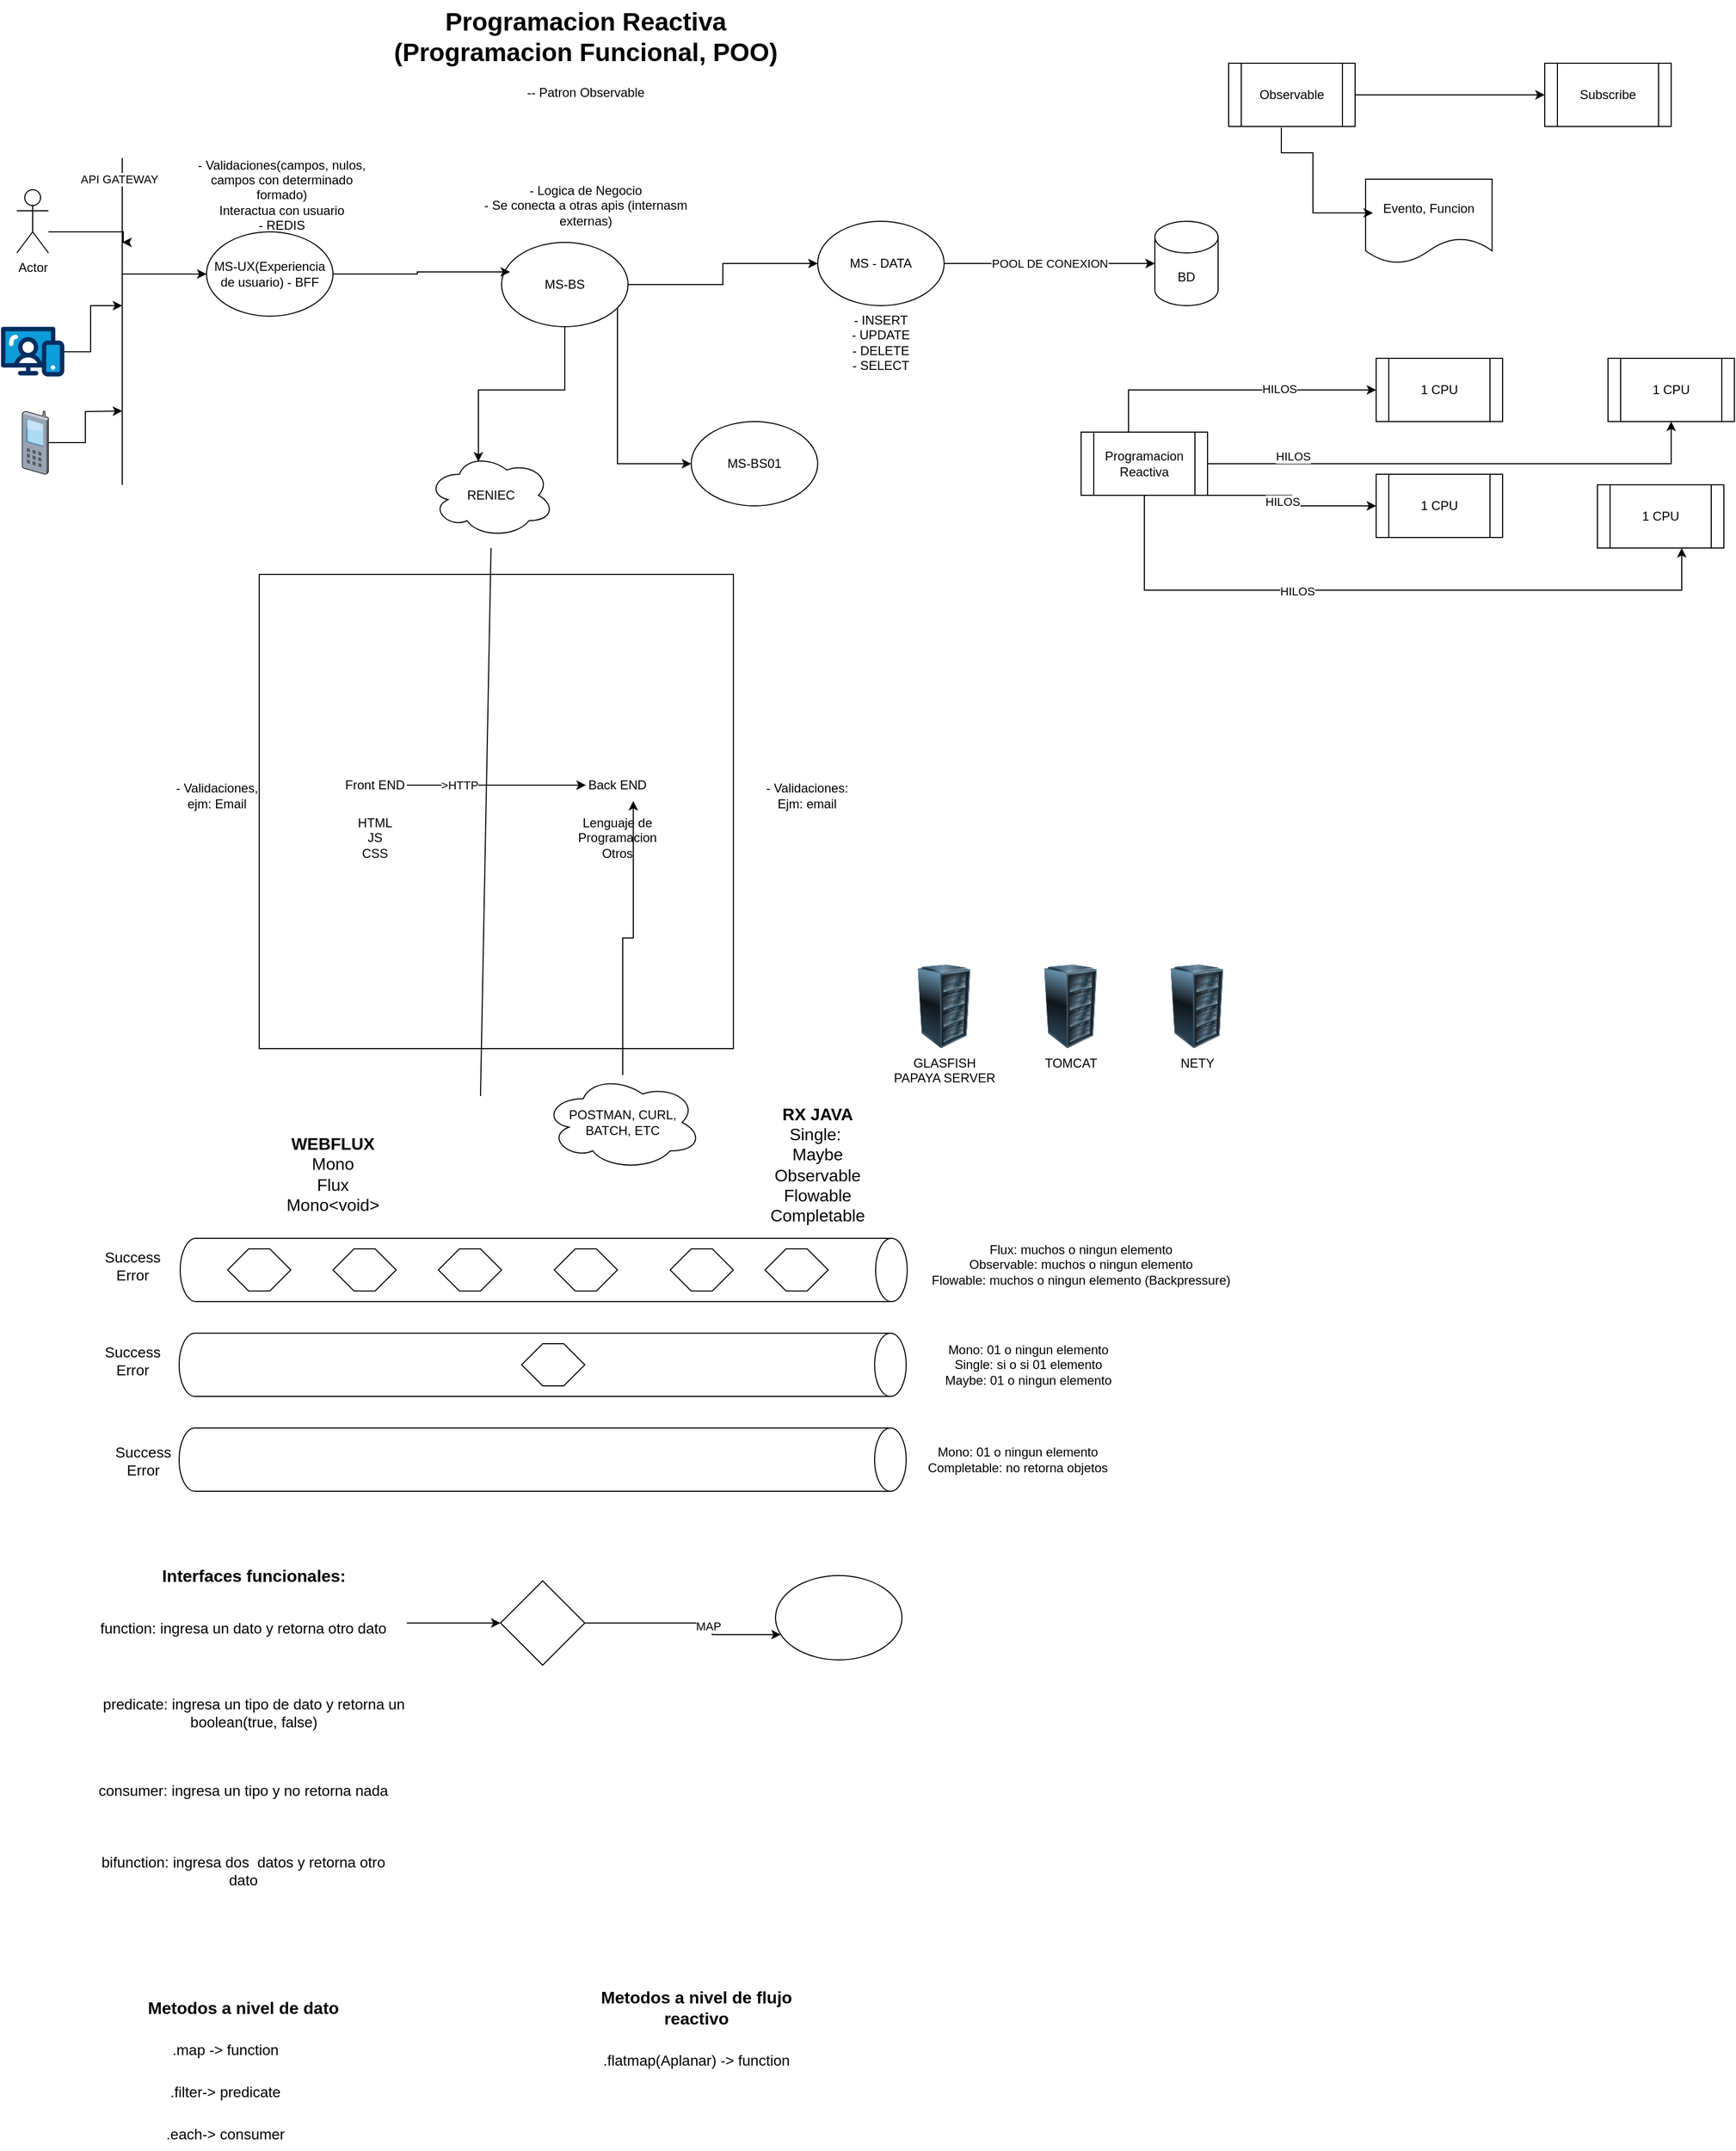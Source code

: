 <mxfile version="25.0.3">
  <diagram name="Page-1" id="UAQlWei-Vu7e-9kTJinZ">
    <mxGraphModel dx="2261" dy="746" grid="1" gridSize="10" guides="1" tooltips="1" connect="1" arrows="1" fold="1" page="1" pageScale="1" pageWidth="827" pageHeight="1169" math="0" shadow="0">
      <root>
        <mxCell id="0" />
        <mxCell id="1" parent="0" />
        <mxCell id="x2Sl6UgxfS_6ymDInuGc-1" value="MS-UX(Experiencia de usuario) - BFF" style="ellipse;whiteSpace=wrap;html=1;" vertex="1" parent="1">
          <mxGeometry x="110" y="260" width="120" height="80" as="geometry" />
        </mxCell>
        <mxCell id="x2Sl6UgxfS_6ymDInuGc-12" style="edgeStyle=orthogonalEdgeStyle;rounded=0;orthogonalLoop=1;jettySize=auto;html=1;entryX=0;entryY=0.5;entryDx=0;entryDy=0;" edge="1" parent="1" source="x2Sl6UgxfS_6ymDInuGc-2" target="x2Sl6UgxfS_6ymDInuGc-3">
          <mxGeometry relative="1" as="geometry" />
        </mxCell>
        <mxCell id="x2Sl6UgxfS_6ymDInuGc-22" style="edgeStyle=orthogonalEdgeStyle;rounded=0;orthogonalLoop=1;jettySize=auto;html=1;" edge="1" parent="1" source="x2Sl6UgxfS_6ymDInuGc-2" target="x2Sl6UgxfS_6ymDInuGc-21">
          <mxGeometry relative="1" as="geometry">
            <Array as="points">
              <mxPoint x="500" y="480" />
            </Array>
          </mxGeometry>
        </mxCell>
        <mxCell id="x2Sl6UgxfS_6ymDInuGc-2" value="MS-BS" style="ellipse;whiteSpace=wrap;html=1;" vertex="1" parent="1">
          <mxGeometry x="390" y="270" width="120" height="80" as="geometry" />
        </mxCell>
        <mxCell id="x2Sl6UgxfS_6ymDInuGc-3" value="MS - DATA" style="ellipse;whiteSpace=wrap;html=1;" vertex="1" parent="1">
          <mxGeometry x="690" y="250" width="120" height="80" as="geometry" />
        </mxCell>
        <mxCell id="x2Sl6UgxfS_6ymDInuGc-5" style="edgeStyle=orthogonalEdgeStyle;rounded=0;orthogonalLoop=1;jettySize=auto;html=1;" edge="1" parent="1" source="x2Sl6UgxfS_6ymDInuGc-4">
          <mxGeometry relative="1" as="geometry">
            <mxPoint x="30" y="270" as="targetPoint" />
            <Array as="points">
              <mxPoint x="31" y="260" />
            </Array>
          </mxGeometry>
        </mxCell>
        <mxCell id="x2Sl6UgxfS_6ymDInuGc-4" value="Actor" style="shape=umlActor;verticalLabelPosition=bottom;verticalAlign=top;html=1;outlineConnect=0;" vertex="1" parent="1">
          <mxGeometry x="-70" y="220" width="30" height="60" as="geometry" />
        </mxCell>
        <mxCell id="x2Sl6UgxfS_6ymDInuGc-7" style="edgeStyle=orthogonalEdgeStyle;rounded=0;orthogonalLoop=1;jettySize=auto;html=1;" edge="1" parent="1" source="x2Sl6UgxfS_6ymDInuGc-6">
          <mxGeometry relative="1" as="geometry">
            <mxPoint x="30" y="330" as="targetPoint" />
            <Array as="points">
              <mxPoint y="374" />
              <mxPoint y="330" />
            </Array>
          </mxGeometry>
        </mxCell>
        <mxCell id="x2Sl6UgxfS_6ymDInuGc-6" value="" style="verticalLabelPosition=bottom;aspect=fixed;html=1;shape=mxgraph.salesforce.web;" vertex="1" parent="1">
          <mxGeometry x="-85" y="350" width="60" height="47.4" as="geometry" />
        </mxCell>
        <mxCell id="x2Sl6UgxfS_6ymDInuGc-9" style="edgeStyle=orthogonalEdgeStyle;rounded=0;orthogonalLoop=1;jettySize=auto;html=1;" edge="1" parent="1" source="x2Sl6UgxfS_6ymDInuGc-8">
          <mxGeometry relative="1" as="geometry">
            <mxPoint x="30" y="430" as="targetPoint" />
          </mxGeometry>
        </mxCell>
        <mxCell id="x2Sl6UgxfS_6ymDInuGc-8" value="" style="verticalLabelPosition=bottom;sketch=0;aspect=fixed;html=1;verticalAlign=top;strokeColor=none;align=center;outlineConnect=0;shape=mxgraph.citrix.cell_phone;" vertex="1" parent="1">
          <mxGeometry x="-65" y="430" width="25" height="60" as="geometry" />
        </mxCell>
        <mxCell id="x2Sl6UgxfS_6ymDInuGc-10" value="BD" style="shape=cylinder3;whiteSpace=wrap;html=1;boundedLbl=1;backgroundOutline=1;size=15;" vertex="1" parent="1">
          <mxGeometry x="1010" y="250" width="60" height="80" as="geometry" />
        </mxCell>
        <mxCell id="x2Sl6UgxfS_6ymDInuGc-11" style="edgeStyle=orthogonalEdgeStyle;rounded=0;orthogonalLoop=1;jettySize=auto;html=1;entryX=0.067;entryY=0.35;entryDx=0;entryDy=0;entryPerimeter=0;" edge="1" parent="1" source="x2Sl6UgxfS_6ymDInuGc-1" target="x2Sl6UgxfS_6ymDInuGc-2">
          <mxGeometry relative="1" as="geometry" />
        </mxCell>
        <mxCell id="x2Sl6UgxfS_6ymDInuGc-13" style="edgeStyle=orthogonalEdgeStyle;rounded=0;orthogonalLoop=1;jettySize=auto;html=1;entryX=0;entryY=0.5;entryDx=0;entryDy=0;entryPerimeter=0;" edge="1" parent="1" source="x2Sl6UgxfS_6ymDInuGc-3" target="x2Sl6UgxfS_6ymDInuGc-10">
          <mxGeometry relative="1" as="geometry" />
        </mxCell>
        <mxCell id="x2Sl6UgxfS_6ymDInuGc-57" value="POOL DE CONEXION" style="edgeLabel;html=1;align=center;verticalAlign=middle;resizable=0;points=[];" vertex="1" connectable="0" parent="x2Sl6UgxfS_6ymDInuGc-13">
          <mxGeometry x="-0.329" y="-2" relative="1" as="geometry">
            <mxPoint x="33" y="-2" as="offset" />
          </mxGeometry>
        </mxCell>
        <mxCell id="x2Sl6UgxfS_6ymDInuGc-14" value="- Validaciones(campos, nulos, campos con determinado formado)&lt;div&gt;Interactua con usuario&lt;/div&gt;&lt;div&gt;- REDIS&lt;/div&gt;" style="text;html=1;align=center;verticalAlign=middle;whiteSpace=wrap;rounded=0;" vertex="1" parent="1">
          <mxGeometry x="90" y="210" width="182.5" height="30" as="geometry" />
        </mxCell>
        <mxCell id="x2Sl6UgxfS_6ymDInuGc-15" value="" style="endArrow=none;html=1;rounded=0;" edge="1" parent="1">
          <mxGeometry width="50" height="50" relative="1" as="geometry">
            <mxPoint x="30" y="500" as="sourcePoint" />
            <mxPoint x="30" y="190" as="targetPoint" />
          </mxGeometry>
        </mxCell>
        <mxCell id="x2Sl6UgxfS_6ymDInuGc-16" value="API GATEWAY" style="edgeLabel;html=1;align=center;verticalAlign=middle;resizable=0;points=[];" vertex="1" connectable="0" parent="x2Sl6UgxfS_6ymDInuGc-15">
          <mxGeometry x="0.871" y="3" relative="1" as="geometry">
            <mxPoint as="offset" />
          </mxGeometry>
        </mxCell>
        <mxCell id="x2Sl6UgxfS_6ymDInuGc-17" value="" style="endArrow=classic;html=1;rounded=0;entryX=0;entryY=0.5;entryDx=0;entryDy=0;" edge="1" parent="1" target="x2Sl6UgxfS_6ymDInuGc-1">
          <mxGeometry width="50" height="50" relative="1" as="geometry">
            <mxPoint x="30" y="300" as="sourcePoint" />
            <mxPoint x="430" y="360" as="targetPoint" />
          </mxGeometry>
        </mxCell>
        <mxCell id="x2Sl6UgxfS_6ymDInuGc-18" value="- INSERT&lt;div&gt;- UPDATE&lt;/div&gt;&lt;div&gt;- DELETE&lt;/div&gt;&lt;div&gt;- SELECT&lt;/div&gt;" style="text;html=1;align=center;verticalAlign=middle;whiteSpace=wrap;rounded=0;" vertex="1" parent="1">
          <mxGeometry x="650" y="350" width="200" height="30" as="geometry" />
        </mxCell>
        <mxCell id="x2Sl6UgxfS_6ymDInuGc-19" value="RENIEC" style="ellipse;shape=cloud;whiteSpace=wrap;html=1;" vertex="1" parent="1">
          <mxGeometry x="320" y="470" width="120" height="80" as="geometry" />
        </mxCell>
        <mxCell id="x2Sl6UgxfS_6ymDInuGc-20" style="edgeStyle=orthogonalEdgeStyle;rounded=0;orthogonalLoop=1;jettySize=auto;html=1;entryX=0.4;entryY=0.1;entryDx=0;entryDy=0;entryPerimeter=0;" edge="1" parent="1" source="x2Sl6UgxfS_6ymDInuGc-2" target="x2Sl6UgxfS_6ymDInuGc-19">
          <mxGeometry relative="1" as="geometry" />
        </mxCell>
        <mxCell id="x2Sl6UgxfS_6ymDInuGc-21" value="MS-BS01" style="ellipse;whiteSpace=wrap;html=1;" vertex="1" parent="1">
          <mxGeometry x="570" y="440" width="120" height="80" as="geometry" />
        </mxCell>
        <mxCell id="x2Sl6UgxfS_6ymDInuGc-23" value="- Logica de Negocio&lt;div&gt;- Se conecta a otras apis (internasm externas)&lt;/div&gt;" style="text;html=1;align=center;verticalAlign=middle;whiteSpace=wrap;rounded=0;" vertex="1" parent="1">
          <mxGeometry x="370" y="220" width="200" height="30" as="geometry" />
        </mxCell>
        <mxCell id="x2Sl6UgxfS_6ymDInuGc-24" value="" style="whiteSpace=wrap;html=1;aspect=fixed;" vertex="1" parent="1">
          <mxGeometry x="160" y="585" width="450" height="450" as="geometry" />
        </mxCell>
        <mxCell id="x2Sl6UgxfS_6ymDInuGc-26" value="" style="endArrow=none;html=1;rounded=0;" edge="1" parent="1">
          <mxGeometry width="50" height="50" relative="1" as="geometry">
            <mxPoint x="370" y="1080" as="sourcePoint" />
            <mxPoint x="380" y="560" as="targetPoint" />
          </mxGeometry>
        </mxCell>
        <mxCell id="x2Sl6UgxfS_6ymDInuGc-27" value="Back END" style="text;html=1;align=center;verticalAlign=middle;whiteSpace=wrap;rounded=0;" vertex="1" parent="1">
          <mxGeometry x="470" y="770" width="60" height="30" as="geometry" />
        </mxCell>
        <mxCell id="x2Sl6UgxfS_6ymDInuGc-33" style="edgeStyle=orthogonalEdgeStyle;rounded=0;orthogonalLoop=1;jettySize=auto;html=1;" edge="1" parent="1" source="x2Sl6UgxfS_6ymDInuGc-28" target="x2Sl6UgxfS_6ymDInuGc-27">
          <mxGeometry relative="1" as="geometry" />
        </mxCell>
        <mxCell id="x2Sl6UgxfS_6ymDInuGc-34" value="&amp;gt;HTTP" style="edgeLabel;html=1;align=center;verticalAlign=middle;resizable=0;points=[];" vertex="1" connectable="0" parent="x2Sl6UgxfS_6ymDInuGc-33">
          <mxGeometry x="0.506" y="1" relative="1" as="geometry">
            <mxPoint x="-78" y="1" as="offset" />
          </mxGeometry>
        </mxCell>
        <mxCell id="x2Sl6UgxfS_6ymDInuGc-28" value="Front END" style="text;html=1;align=center;verticalAlign=middle;whiteSpace=wrap;rounded=0;" vertex="1" parent="1">
          <mxGeometry x="240" y="770" width="60" height="30" as="geometry" />
        </mxCell>
        <mxCell id="x2Sl6UgxfS_6ymDInuGc-29" value="Lenguaje de Programacion&lt;div&gt;Otros&lt;/div&gt;" style="text;html=1;align=center;verticalAlign=middle;whiteSpace=wrap;rounded=0;" vertex="1" parent="1">
          <mxGeometry x="470" y="820" width="60" height="30" as="geometry" />
        </mxCell>
        <mxCell id="x2Sl6UgxfS_6ymDInuGc-30" value="HTML&lt;div&gt;JS&lt;/div&gt;&lt;div&gt;CSS&lt;/div&gt;" style="text;html=1;align=center;verticalAlign=middle;whiteSpace=wrap;rounded=0;" vertex="1" parent="1">
          <mxGeometry x="240" y="820" width="60" height="30" as="geometry" />
        </mxCell>
        <mxCell id="x2Sl6UgxfS_6ymDInuGc-31" value="- Validaciones: Ejm: email" style="text;html=1;align=center;verticalAlign=middle;whiteSpace=wrap;rounded=0;" vertex="1" parent="1">
          <mxGeometry x="630" y="780" width="100" height="30" as="geometry" />
        </mxCell>
        <mxCell id="x2Sl6UgxfS_6ymDInuGc-32" value="- Validaciones, ejm: Email" style="text;html=1;align=center;verticalAlign=middle;whiteSpace=wrap;rounded=0;" vertex="1" parent="1">
          <mxGeometry x="70" y="780" width="100" height="30" as="geometry" />
        </mxCell>
        <mxCell id="x2Sl6UgxfS_6ymDInuGc-36" style="edgeStyle=orthogonalEdgeStyle;rounded=0;orthogonalLoop=1;jettySize=auto;html=1;entryX=0.75;entryY=1;entryDx=0;entryDy=0;" edge="1" parent="1" source="x2Sl6UgxfS_6ymDInuGc-35" target="x2Sl6UgxfS_6ymDInuGc-27">
          <mxGeometry relative="1" as="geometry" />
        </mxCell>
        <mxCell id="x2Sl6UgxfS_6ymDInuGc-35" value="POSTMAN, CURL, BATCH, ETC" style="ellipse;shape=cloud;whiteSpace=wrap;html=1;" vertex="1" parent="1">
          <mxGeometry x="430" y="1060" width="150" height="90" as="geometry" />
        </mxCell>
        <mxCell id="x2Sl6UgxfS_6ymDInuGc-37" value="&lt;h1 style=&quot;margin-top: 0px;&quot;&gt;Programacion Reactiva (Programacion Funcional, POO)&lt;/h1&gt;&lt;div&gt;-- Patron Observable&lt;/div&gt;" style="text;html=1;whiteSpace=wrap;overflow=hidden;rounded=0;align=center;" vertex="1" parent="1">
          <mxGeometry x="280" y="40" width="380" height="110" as="geometry" />
        </mxCell>
        <mxCell id="x2Sl6UgxfS_6ymDInuGc-41" style="edgeStyle=orthogonalEdgeStyle;rounded=0;orthogonalLoop=1;jettySize=auto;html=1;entryX=0;entryY=0.5;entryDx=0;entryDy=0;" edge="1" parent="1" source="x2Sl6UgxfS_6ymDInuGc-39" target="x2Sl6UgxfS_6ymDInuGc-40">
          <mxGeometry relative="1" as="geometry" />
        </mxCell>
        <mxCell id="x2Sl6UgxfS_6ymDInuGc-39" value="Observable" style="shape=process;whiteSpace=wrap;html=1;backgroundOutline=1;" vertex="1" parent="1">
          <mxGeometry x="1080" y="100" width="120" height="60" as="geometry" />
        </mxCell>
        <mxCell id="x2Sl6UgxfS_6ymDInuGc-40" value="Subscribe" style="shape=process;whiteSpace=wrap;html=1;backgroundOutline=1;" vertex="1" parent="1">
          <mxGeometry x="1380" y="100" width="120" height="60" as="geometry" />
        </mxCell>
        <mxCell id="x2Sl6UgxfS_6ymDInuGc-42" value="Evento, Funcion" style="shape=document;whiteSpace=wrap;html=1;boundedLbl=1;" vertex="1" parent="1">
          <mxGeometry x="1210" y="210" width="120" height="80" as="geometry" />
        </mxCell>
        <mxCell id="x2Sl6UgxfS_6ymDInuGc-43" style="edgeStyle=orthogonalEdgeStyle;rounded=0;orthogonalLoop=1;jettySize=auto;html=1;entryX=0.058;entryY=0.4;entryDx=0;entryDy=0;entryPerimeter=0;exitX=0.417;exitY=1.017;exitDx=0;exitDy=0;exitPerimeter=0;" edge="1" parent="1" source="x2Sl6UgxfS_6ymDInuGc-39" target="x2Sl6UgxfS_6ymDInuGc-42">
          <mxGeometry relative="1" as="geometry">
            <Array as="points">
              <mxPoint x="1130" y="185" />
              <mxPoint x="1160" y="185" />
              <mxPoint x="1160" y="242" />
            </Array>
          </mxGeometry>
        </mxCell>
        <mxCell id="x2Sl6UgxfS_6ymDInuGc-44" value="1 CPU" style="shape=process;whiteSpace=wrap;html=1;backgroundOutline=1;" vertex="1" parent="1">
          <mxGeometry x="1220" y="380" width="120" height="60" as="geometry" />
        </mxCell>
        <mxCell id="x2Sl6UgxfS_6ymDInuGc-45" value="1 CPU" style="shape=process;whiteSpace=wrap;html=1;backgroundOutline=1;" vertex="1" parent="1">
          <mxGeometry x="1440" y="380" width="120" height="60" as="geometry" />
        </mxCell>
        <mxCell id="x2Sl6UgxfS_6ymDInuGc-46" value="1 CPU" style="shape=process;whiteSpace=wrap;html=1;backgroundOutline=1;" vertex="1" parent="1">
          <mxGeometry x="1220" y="490" width="120" height="60" as="geometry" />
        </mxCell>
        <mxCell id="x2Sl6UgxfS_6ymDInuGc-47" value="1 CPU" style="shape=process;whiteSpace=wrap;html=1;backgroundOutline=1;" vertex="1" parent="1">
          <mxGeometry x="1430" y="500" width="120" height="60" as="geometry" />
        </mxCell>
        <mxCell id="x2Sl6UgxfS_6ymDInuGc-49" style="edgeStyle=orthogonalEdgeStyle;rounded=0;orthogonalLoop=1;jettySize=auto;html=1;entryX=0;entryY=0.5;entryDx=0;entryDy=0;exitX=0.375;exitY=0.017;exitDx=0;exitDy=0;exitPerimeter=0;" edge="1" parent="1" source="x2Sl6UgxfS_6ymDInuGc-48" target="x2Sl6UgxfS_6ymDInuGc-44">
          <mxGeometry relative="1" as="geometry" />
        </mxCell>
        <mxCell id="x2Sl6UgxfS_6ymDInuGc-53" value="HILOS" style="edgeLabel;html=1;align=center;verticalAlign=middle;resizable=0;points=[];" vertex="1" connectable="0" parent="x2Sl6UgxfS_6ymDInuGc-49">
          <mxGeometry x="0.333" y="1" relative="1" as="geometry">
            <mxPoint as="offset" />
          </mxGeometry>
        </mxCell>
        <mxCell id="x2Sl6UgxfS_6ymDInuGc-50" style="edgeStyle=orthogonalEdgeStyle;rounded=0;orthogonalLoop=1;jettySize=auto;html=1;" edge="1" parent="1" source="x2Sl6UgxfS_6ymDInuGc-48" target="x2Sl6UgxfS_6ymDInuGc-46">
          <mxGeometry relative="1" as="geometry">
            <Array as="points">
              <mxPoint x="1140" y="510" />
              <mxPoint x="1140" y="520" />
            </Array>
          </mxGeometry>
        </mxCell>
        <mxCell id="x2Sl6UgxfS_6ymDInuGc-55" value="HILOS" style="edgeLabel;html=1;align=center;verticalAlign=middle;resizable=0;points=[];" vertex="1" connectable="0" parent="x2Sl6UgxfS_6ymDInuGc-50">
          <mxGeometry x="-0.165" y="-6" relative="1" as="geometry">
            <mxPoint as="offset" />
          </mxGeometry>
        </mxCell>
        <mxCell id="x2Sl6UgxfS_6ymDInuGc-51" style="edgeStyle=orthogonalEdgeStyle;rounded=0;orthogonalLoop=1;jettySize=auto;html=1;" edge="1" parent="1" source="x2Sl6UgxfS_6ymDInuGc-48" target="x2Sl6UgxfS_6ymDInuGc-45">
          <mxGeometry relative="1" as="geometry" />
        </mxCell>
        <mxCell id="x2Sl6UgxfS_6ymDInuGc-54" value="HILOS" style="edgeLabel;html=1;align=center;verticalAlign=middle;resizable=0;points=[];" vertex="1" connectable="0" parent="x2Sl6UgxfS_6ymDInuGc-51">
          <mxGeometry x="-0.662" y="7" relative="1" as="geometry">
            <mxPoint as="offset" />
          </mxGeometry>
        </mxCell>
        <mxCell id="x2Sl6UgxfS_6ymDInuGc-52" style="edgeStyle=orthogonalEdgeStyle;rounded=0;orthogonalLoop=1;jettySize=auto;html=1;" edge="1" parent="1" source="x2Sl6UgxfS_6ymDInuGc-48" target="x2Sl6UgxfS_6ymDInuGc-47">
          <mxGeometry relative="1" as="geometry">
            <Array as="points">
              <mxPoint x="1000" y="600" />
              <mxPoint x="1510" y="600" />
            </Array>
          </mxGeometry>
        </mxCell>
        <mxCell id="x2Sl6UgxfS_6ymDInuGc-56" value="HILOS" style="edgeLabel;html=1;align=center;verticalAlign=middle;resizable=0;points=[];" vertex="1" connectable="0" parent="x2Sl6UgxfS_6ymDInuGc-52">
          <mxGeometry x="-0.266" y="-1" relative="1" as="geometry">
            <mxPoint as="offset" />
          </mxGeometry>
        </mxCell>
        <mxCell id="x2Sl6UgxfS_6ymDInuGc-48" value="Programacion Reactiva" style="shape=process;whiteSpace=wrap;html=1;backgroundOutline=1;" vertex="1" parent="1">
          <mxGeometry x="940" y="450" width="120" height="60" as="geometry" />
        </mxCell>
        <mxCell id="x2Sl6UgxfS_6ymDInuGc-62" value="" style="shape=cylinder3;whiteSpace=wrap;html=1;boundedLbl=1;backgroundOutline=1;size=15;rotation=90;" vertex="1" parent="1">
          <mxGeometry x="400" y="900" width="60" height="690" as="geometry" />
        </mxCell>
        <mxCell id="x2Sl6UgxfS_6ymDInuGc-63" value="GLASFISH&lt;div&gt;PAPAYA SERVER&lt;/div&gt;" style="image;html=1;image=img/lib/clip_art/computers/Server_Rack_128x128.png" vertex="1" parent="1">
          <mxGeometry x="770" y="955" width="80" height="80" as="geometry" />
        </mxCell>
        <mxCell id="x2Sl6UgxfS_6ymDInuGc-64" value="TOMCAT" style="image;html=1;image=img/lib/clip_art/computers/Server_Rack_128x128.png" vertex="1" parent="1">
          <mxGeometry x="890" y="955" width="80" height="80" as="geometry" />
        </mxCell>
        <mxCell id="x2Sl6UgxfS_6ymDInuGc-65" value="NETY" style="image;html=1;image=img/lib/clip_art/computers/Server_Rack_128x128.png" vertex="1" parent="1">
          <mxGeometry x="1010" y="955" width="80" height="80" as="geometry" />
        </mxCell>
        <mxCell id="x2Sl6UgxfS_6ymDInuGc-66" value="" style="shape=hexagon;perimeter=hexagonPerimeter2;whiteSpace=wrap;html=1;fixedSize=1;" vertex="1" parent="1">
          <mxGeometry x="130" y="1225" width="60" height="40" as="geometry" />
        </mxCell>
        <mxCell id="x2Sl6UgxfS_6ymDInuGc-67" value="" style="shape=hexagon;perimeter=hexagonPerimeter2;whiteSpace=wrap;html=1;fixedSize=1;" vertex="1" parent="1">
          <mxGeometry x="230" y="1225" width="60" height="40" as="geometry" />
        </mxCell>
        <mxCell id="x2Sl6UgxfS_6ymDInuGc-68" value="" style="shape=hexagon;perimeter=hexagonPerimeter2;whiteSpace=wrap;html=1;fixedSize=1;" vertex="1" parent="1">
          <mxGeometry x="330" y="1225" width="60" height="40" as="geometry" />
        </mxCell>
        <mxCell id="x2Sl6UgxfS_6ymDInuGc-69" value="" style="shape=hexagon;perimeter=hexagonPerimeter2;whiteSpace=wrap;html=1;fixedSize=1;" vertex="1" parent="1">
          <mxGeometry x="440" y="1225" width="60" height="40" as="geometry" />
        </mxCell>
        <mxCell id="x2Sl6UgxfS_6ymDInuGc-70" value="" style="shape=hexagon;perimeter=hexagonPerimeter2;whiteSpace=wrap;html=1;fixedSize=1;" vertex="1" parent="1">
          <mxGeometry x="550" y="1225" width="60" height="40" as="geometry" />
        </mxCell>
        <mxCell id="x2Sl6UgxfS_6ymDInuGc-71" value="" style="shape=hexagon;perimeter=hexagonPerimeter2;whiteSpace=wrap;html=1;fixedSize=1;" vertex="1" parent="1">
          <mxGeometry x="640" y="1225" width="60" height="40" as="geometry" />
        </mxCell>
        <mxCell id="x2Sl6UgxfS_6ymDInuGc-74" value="&lt;div&gt;&lt;b&gt;WEBFLUX&lt;/b&gt;&lt;/div&gt;Mono&lt;div&gt;Flux&lt;/div&gt;&lt;div&gt;Mono&amp;lt;void&amp;gt;&lt;/div&gt;" style="text;html=1;align=center;verticalAlign=middle;whiteSpace=wrap;rounded=0;fontSize=16;" vertex="1" parent="1">
          <mxGeometry x="200" y="1139" width="60" height="30" as="geometry" />
        </mxCell>
        <mxCell id="x2Sl6UgxfS_6ymDInuGc-75" value="&lt;div&gt;&lt;b&gt;RX JAVA&lt;/b&gt;&lt;/div&gt;Single:&amp;nbsp;&lt;div&gt;Maybe&lt;/div&gt;&lt;div&gt;Observable&lt;/div&gt;&lt;div&gt;Flowable&lt;/div&gt;&lt;div&gt;Completable&lt;/div&gt;" style="text;html=1;align=center;verticalAlign=middle;whiteSpace=wrap;rounded=0;fontSize=16;" vertex="1" parent="1">
          <mxGeometry x="660" y="1130" width="60" height="30" as="geometry" />
        </mxCell>
        <mxCell id="x2Sl6UgxfS_6ymDInuGc-76" value="" style="shape=cylinder3;whiteSpace=wrap;html=1;boundedLbl=1;backgroundOutline=1;size=15;rotation=90;" vertex="1" parent="1">
          <mxGeometry x="399" y="990" width="60" height="690" as="geometry" />
        </mxCell>
        <mxCell id="x2Sl6UgxfS_6ymDInuGc-80" value="" style="shape=hexagon;perimeter=hexagonPerimeter2;whiteSpace=wrap;html=1;fixedSize=1;" vertex="1" parent="1">
          <mxGeometry x="409" y="1315" width="60" height="40" as="geometry" />
        </mxCell>
        <mxCell id="x2Sl6UgxfS_6ymDInuGc-84" value="" style="shape=cylinder3;whiteSpace=wrap;html=1;boundedLbl=1;backgroundOutline=1;size=15;rotation=90;" vertex="1" parent="1">
          <mxGeometry x="399" y="1080" width="60" height="690" as="geometry" />
        </mxCell>
        <mxCell id="x2Sl6UgxfS_6ymDInuGc-86" value="Success&lt;div&gt;Error&lt;/div&gt;&lt;div&gt;&lt;br&gt;&lt;/div&gt;" style="text;html=1;align=center;verticalAlign=middle;whiteSpace=wrap;rounded=0;fontSize=14;" vertex="1" parent="1">
          <mxGeometry x="20" y="1420" width="60" height="30" as="geometry" />
        </mxCell>
        <mxCell id="x2Sl6UgxfS_6ymDInuGc-87" value="Success&lt;div&gt;Error&lt;/div&gt;&lt;div&gt;&lt;br&gt;&lt;/div&gt;" style="text;html=1;align=center;verticalAlign=middle;whiteSpace=wrap;rounded=0;fontSize=14;" vertex="1" parent="1">
          <mxGeometry x="10" y="1235" width="60" height="30" as="geometry" />
        </mxCell>
        <mxCell id="x2Sl6UgxfS_6ymDInuGc-88" value="Success&lt;div&gt;Error&lt;/div&gt;&lt;div&gt;&lt;br&gt;&lt;/div&gt;" style="text;html=1;align=center;verticalAlign=middle;whiteSpace=wrap;rounded=0;fontSize=14;" vertex="1" parent="1">
          <mxGeometry x="10" y="1325" width="60" height="30" as="geometry" />
        </mxCell>
        <mxCell id="x2Sl6UgxfS_6ymDInuGc-90" value="Flux: muchos o ningun elemento&lt;div&gt;Observable:&amp;nbsp;&lt;span style=&quot;background-color: initial;&quot;&gt;muchos o ningun elemento&lt;/span&gt;&lt;/div&gt;&lt;div&gt;Flowable:&amp;nbsp;&lt;span style=&quot;background-color: initial;&quot;&gt;muchos o ningun elemento (Backpressure)&lt;/span&gt;&lt;/div&gt;" style="text;html=1;align=center;verticalAlign=middle;whiteSpace=wrap;rounded=0;" vertex="1" parent="1">
          <mxGeometry x="790" y="1225" width="300" height="30" as="geometry" />
        </mxCell>
        <mxCell id="x2Sl6UgxfS_6ymDInuGc-91" value="Mono: 01 o ningun elemento&lt;div&gt;Single: si o si 01 elemento&lt;/div&gt;&lt;div&gt;Maybe:&amp;nbsp;&lt;span style=&quot;background-color: initial;&quot;&gt;01 o ningun elemento&lt;/span&gt;&lt;/div&gt;" style="text;html=1;align=center;verticalAlign=middle;whiteSpace=wrap;rounded=0;" vertex="1" parent="1">
          <mxGeometry x="790" y="1320" width="200" height="30" as="geometry" />
        </mxCell>
        <mxCell id="x2Sl6UgxfS_6ymDInuGc-94" value="Mono: 01 o ningun elemento&lt;div&gt;Completable: no retorna objetos&lt;/div&gt;" style="text;html=1;align=center;verticalAlign=middle;whiteSpace=wrap;rounded=0;" vertex="1" parent="1">
          <mxGeometry x="780" y="1410" width="200" height="30" as="geometry" />
        </mxCell>
        <mxCell id="x2Sl6UgxfS_6ymDInuGc-96" value="Metodos a nivel de flujo reactivo" style="text;html=1;align=center;verticalAlign=middle;whiteSpace=wrap;rounded=0;fontStyle=1;fontSize=16;" vertex="1" parent="1">
          <mxGeometry x="480" y="1930" width="190" height="30" as="geometry" />
        </mxCell>
        <mxCell id="x2Sl6UgxfS_6ymDInuGc-97" value="consumer: ingresa un tipo y no retorna nada" style="text;html=1;align=center;verticalAlign=middle;whiteSpace=wrap;rounded=0;fontSize=14;" vertex="1" parent="1">
          <mxGeometry y="1724" width="290" height="30" as="geometry" />
        </mxCell>
        <mxCell id="x2Sl6UgxfS_6ymDInuGc-100" style="edgeStyle=orthogonalEdgeStyle;rounded=0;orthogonalLoop=1;jettySize=auto;html=1;" edge="1" parent="1" source="x2Sl6UgxfS_6ymDInuGc-98" target="x2Sl6UgxfS_6ymDInuGc-102">
          <mxGeometry relative="1" as="geometry">
            <mxPoint x="710" y="1590" as="targetPoint" />
            <Array as="points">
              <mxPoint x="590" y="1580" />
              <mxPoint x="590" y="1591" />
            </Array>
          </mxGeometry>
        </mxCell>
        <mxCell id="x2Sl6UgxfS_6ymDInuGc-101" value="MAP" style="edgeLabel;html=1;align=center;verticalAlign=middle;resizable=0;points=[];" vertex="1" connectable="0" parent="x2Sl6UgxfS_6ymDInuGc-100">
          <mxGeometry x="0.181" y="-3" relative="1" as="geometry">
            <mxPoint as="offset" />
          </mxGeometry>
        </mxCell>
        <mxCell id="x2Sl6UgxfS_6ymDInuGc-98" value="" style="rhombus;whiteSpace=wrap;html=1;" vertex="1" parent="1">
          <mxGeometry x="389" y="1540" width="80" height="80" as="geometry" />
        </mxCell>
        <mxCell id="x2Sl6UgxfS_6ymDInuGc-99" value="" style="endArrow=classic;html=1;rounded=0;entryX=0;entryY=0.5;entryDx=0;entryDy=0;" edge="1" parent="1" target="x2Sl6UgxfS_6ymDInuGc-98">
          <mxGeometry width="50" height="50" relative="1" as="geometry">
            <mxPoint x="300" y="1580" as="sourcePoint" />
            <mxPoint x="410" y="1680" as="targetPoint" />
          </mxGeometry>
        </mxCell>
        <mxCell id="x2Sl6UgxfS_6ymDInuGc-102" value="" style="ellipse;whiteSpace=wrap;html=1;" vertex="1" parent="1">
          <mxGeometry x="650" y="1535" width="120" height="80" as="geometry" />
        </mxCell>
        <mxCell id="x2Sl6UgxfS_6ymDInuGc-103" value="function: ingresa un dato y retorna otro dato" style="text;html=1;align=center;verticalAlign=middle;whiteSpace=wrap;rounded=0;fontSize=14;" vertex="1" parent="1">
          <mxGeometry y="1570" width="290" height="30" as="geometry" />
        </mxCell>
        <mxCell id="x2Sl6UgxfS_6ymDInuGc-104" value="predicate: ingresa un tipo de dato y retorna un boolean(true, false)" style="text;html=1;align=center;verticalAlign=middle;whiteSpace=wrap;rounded=0;fontSize=14;" vertex="1" parent="1">
          <mxGeometry x="10" y="1650" width="290" height="30" as="geometry" />
        </mxCell>
        <mxCell id="x2Sl6UgxfS_6ymDInuGc-105" value="bifunction: ingresa dos&amp;nbsp; datos y retorna otro dato" style="text;html=1;align=center;verticalAlign=middle;whiteSpace=wrap;rounded=0;fontSize=14;" vertex="1" parent="1">
          <mxGeometry y="1800" width="290" height="30" as="geometry" />
        </mxCell>
        <mxCell id="x2Sl6UgxfS_6ymDInuGc-106" value="Interfaces funcionales:" style="text;html=1;align=center;verticalAlign=middle;whiteSpace=wrap;rounded=0;fontStyle=1;fontSize=16;" vertex="1" parent="1">
          <mxGeometry x="60" y="1520" width="190" height="30" as="geometry" />
        </mxCell>
        <mxCell id="x2Sl6UgxfS_6ymDInuGc-107" value=".map -&amp;gt; function" style="text;html=1;align=center;verticalAlign=middle;whiteSpace=wrap;rounded=0;fontSize=14;" vertex="1" parent="1">
          <mxGeometry x="-17.5" y="1970" width="290" height="30" as="geometry" />
        </mxCell>
        <mxCell id="x2Sl6UgxfS_6ymDInuGc-108" value=".filter-&amp;gt; predicate" style="text;html=1;align=center;verticalAlign=middle;whiteSpace=wrap;rounded=0;fontSize=14;" vertex="1" parent="1">
          <mxGeometry x="-17.5" y="2010" width="290" height="30" as="geometry" />
        </mxCell>
        <mxCell id="x2Sl6UgxfS_6ymDInuGc-109" value=".each-&amp;gt; consumer" style="text;html=1;align=center;verticalAlign=middle;whiteSpace=wrap;rounded=0;fontSize=14;" vertex="1" parent="1">
          <mxGeometry x="-17.5" y="2050" width="290" height="30" as="geometry" />
        </mxCell>
        <mxCell id="x2Sl6UgxfS_6ymDInuGc-110" value="Metodos a nivel de dato" style="text;html=1;align=center;verticalAlign=middle;whiteSpace=wrap;rounded=0;fontStyle=1;fontSize=16;" vertex="1" parent="1">
          <mxGeometry x="50" y="1930" width="190" height="30" as="geometry" />
        </mxCell>
        <mxCell id="x2Sl6UgxfS_6ymDInuGc-111" value=".flatmap(Aplanar) -&amp;gt; function" style="text;html=1;align=center;verticalAlign=middle;whiteSpace=wrap;rounded=0;fontSize=14;" vertex="1" parent="1">
          <mxGeometry x="430" y="1980" width="290" height="30" as="geometry" />
        </mxCell>
      </root>
    </mxGraphModel>
  </diagram>
</mxfile>
